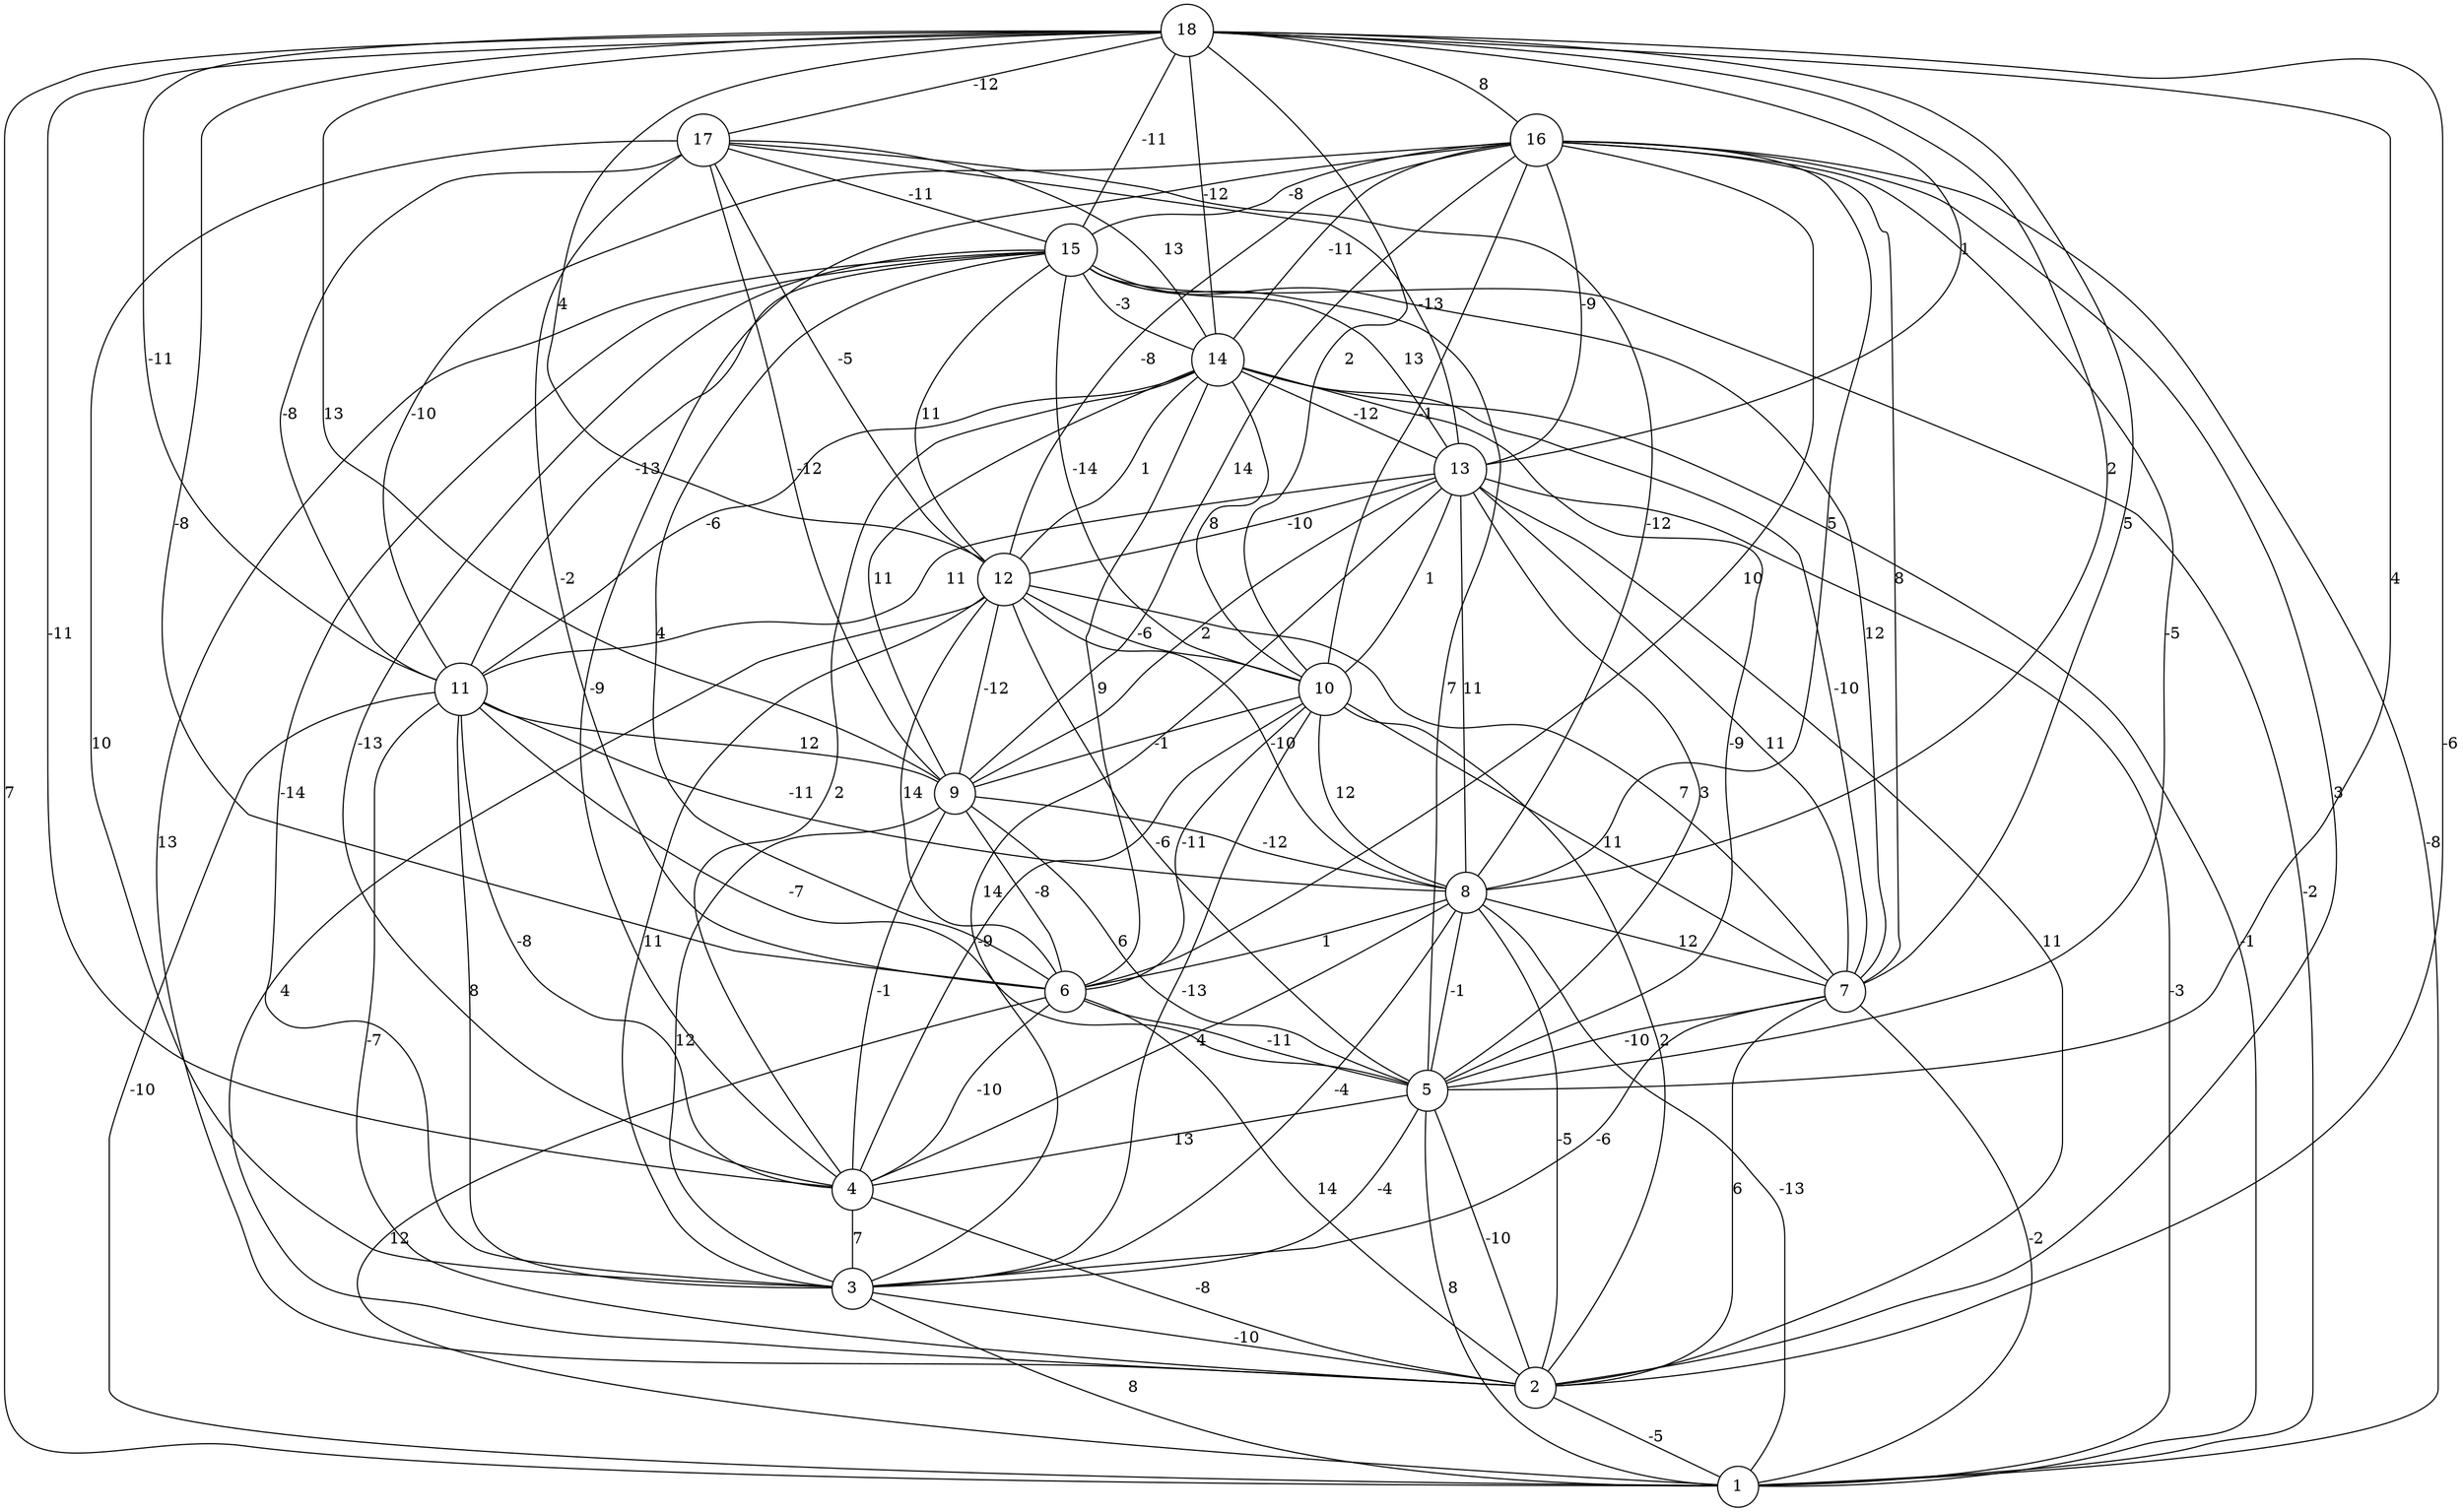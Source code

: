 graph { 
	 fontname="Helvetica,Arial,sans-serif" 
	 node [shape = circle]; 
	 18 -- 1 [label = "7"];
	 18 -- 2 [label = "-6"];
	 18 -- 4 [label = "-11"];
	 18 -- 5 [label = "4"];
	 18 -- 6 [label = "-8"];
	 18 -- 7 [label = "5"];
	 18 -- 8 [label = "2"];
	 18 -- 9 [label = "13"];
	 18 -- 10 [label = "2"];
	 18 -- 11 [label = "-11"];
	 18 -- 12 [label = "4"];
	 18 -- 13 [label = "1"];
	 18 -- 14 [label = "-12"];
	 18 -- 15 [label = "-11"];
	 18 -- 16 [label = "8"];
	 18 -- 17 [label = "-12"];
	 17 -- 3 [label = "10"];
	 17 -- 6 [label = "-2"];
	 17 -- 8 [label = "-12"];
	 17 -- 9 [label = "-12"];
	 17 -- 11 [label = "-8"];
	 17 -- 12 [label = "-5"];
	 17 -- 13 [label = "-13"];
	 17 -- 14 [label = "13"];
	 17 -- 15 [label = "-11"];
	 16 -- 1 [label = "-8"];
	 16 -- 2 [label = "3"];
	 16 -- 4 [label = "-9"];
	 16 -- 5 [label = "-5"];
	 16 -- 6 [label = "10"];
	 16 -- 7 [label = "8"];
	 16 -- 8 [label = "5"];
	 16 -- 9 [label = "14"];
	 16 -- 10 [label = "-1"];
	 16 -- 11 [label = "-10"];
	 16 -- 12 [label = "-8"];
	 16 -- 13 [label = "-9"];
	 16 -- 14 [label = "-11"];
	 16 -- 15 [label = "-8"];
	 15 -- 1 [label = "-2"];
	 15 -- 2 [label = "13"];
	 15 -- 3 [label = "-14"];
	 15 -- 4 [label = "-13"];
	 15 -- 5 [label = "7"];
	 15 -- 6 [label = "4"];
	 15 -- 7 [label = "12"];
	 15 -- 10 [label = "-14"];
	 15 -- 11 [label = "-13"];
	 15 -- 12 [label = "11"];
	 15 -- 13 [label = "13"];
	 15 -- 14 [label = "-3"];
	 14 -- 1 [label = "-1"];
	 14 -- 4 [label = "2"];
	 14 -- 5 [label = "-9"];
	 14 -- 6 [label = "9"];
	 14 -- 7 [label = "-10"];
	 14 -- 9 [label = "11"];
	 14 -- 10 [label = "8"];
	 14 -- 11 [label = "-6"];
	 14 -- 12 [label = "1"];
	 14 -- 13 [label = "-12"];
	 13 -- 1 [label = "-3"];
	 13 -- 2 [label = "11"];
	 13 -- 3 [label = "14"];
	 13 -- 5 [label = "3"];
	 13 -- 7 [label = "11"];
	 13 -- 8 [label = "11"];
	 13 -- 9 [label = "2"];
	 13 -- 10 [label = "1"];
	 13 -- 11 [label = "11"];
	 13 -- 12 [label = "-10"];
	 12 -- 2 [label = "4"];
	 12 -- 3 [label = "11"];
	 12 -- 5 [label = "-6"];
	 12 -- 6 [label = "14"];
	 12 -- 7 [label = "7"];
	 12 -- 8 [label = "-10"];
	 12 -- 9 [label = "-12"];
	 12 -- 10 [label = "-6"];
	 11 -- 1 [label = "-10"];
	 11 -- 2 [label = "-7"];
	 11 -- 3 [label = "8"];
	 11 -- 4 [label = "-8"];
	 11 -- 5 [label = "-7"];
	 11 -- 8 [label = "-11"];
	 11 -- 9 [label = "12"];
	 10 -- 2 [label = "2"];
	 10 -- 3 [label = "-13"];
	 10 -- 4 [label = "-9"];
	 10 -- 6 [label = "-11"];
	 10 -- 7 [label = "11"];
	 10 -- 8 [label = "12"];
	 10 -- 9 [label = "-1"];
	 9 -- 3 [label = "12"];
	 9 -- 4 [label = "-1"];
	 9 -- 5 [label = "6"];
	 9 -- 6 [label = "-8"];
	 9 -- 8 [label = "-12"];
	 8 -- 1 [label = "-13"];
	 8 -- 2 [label = "-5"];
	 8 -- 3 [label = "-4"];
	 8 -- 4 [label = "4"];
	 8 -- 5 [label = "-1"];
	 8 -- 6 [label = "1"];
	 8 -- 7 [label = "12"];
	 7 -- 1 [label = "-2"];
	 7 -- 2 [label = "6"];
	 7 -- 3 [label = "-6"];
	 7 -- 5 [label = "-10"];
	 6 -- 1 [label = "12"];
	 6 -- 2 [label = "14"];
	 6 -- 4 [label = "-10"];
	 6 -- 5 [label = "-11"];
	 5 -- 1 [label = "8"];
	 5 -- 2 [label = "-10"];
	 5 -- 3 [label = "-4"];
	 5 -- 4 [label = "13"];
	 4 -- 2 [label = "-8"];
	 4 -- 3 [label = "7"];
	 3 -- 1 [label = "8"];
	 3 -- 2 [label = "-10"];
	 2 -- 1 [label = "-5"];
	 1;
	 2;
	 3;
	 4;
	 5;
	 6;
	 7;
	 8;
	 9;
	 10;
	 11;
	 12;
	 13;
	 14;
	 15;
	 16;
	 17;
	 18;
}

